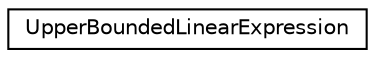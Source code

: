 digraph "Graphical Class Hierarchy"
{
 // LATEX_PDF_SIZE
  edge [fontname="Helvetica",fontsize="10",labelfontname="Helvetica",labelfontsize="10"];
  node [fontname="Helvetica",fontsize="10",shape=record];
  rankdir="LR";
  Node0 [label="UpperBoundedLinearExpression",height=0.2,width=0.4,color="black", fillcolor="white", style="filled",URL="$structoperations__research_1_1math__opt_1_1_upper_bounded_linear_expression.html",tooltip=" "];
}
